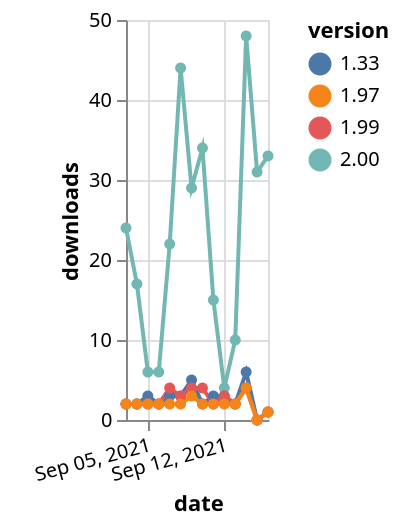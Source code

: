 {"$schema": "https://vega.github.io/schema/vega-lite/v5.json", "description": "A simple bar chart with embedded data.", "data": {"values": [{"date": "2021-09-03", "total": 28700, "delta": 24, "version": "2.00"}, {"date": "2021-09-04", "total": 28717, "delta": 17, "version": "2.00"}, {"date": "2021-09-05", "total": 28723, "delta": 6, "version": "2.00"}, {"date": "2021-09-06", "total": 28729, "delta": 6, "version": "2.00"}, {"date": "2021-09-07", "total": 28751, "delta": 22, "version": "2.00"}, {"date": "2021-09-08", "total": 28795, "delta": 44, "version": "2.00"}, {"date": "2021-09-09", "total": 28824, "delta": 29, "version": "2.00"}, {"date": "2021-09-10", "total": 28858, "delta": 34, "version": "2.00"}, {"date": "2021-09-11", "total": 28873, "delta": 15, "version": "2.00"}, {"date": "2021-09-12", "total": 28877, "delta": 4, "version": "2.00"}, {"date": "2021-09-13", "total": 28887, "delta": 10, "version": "2.00"}, {"date": "2021-09-14", "total": 28935, "delta": 48, "version": "2.00"}, {"date": "2021-09-15", "total": 28966, "delta": 31, "version": "2.00"}, {"date": "2021-09-16", "total": 28999, "delta": 33, "version": "2.00"}, {"date": "2021-09-03", "total": 6141, "delta": 2, "version": "1.33"}, {"date": "2021-09-04", "total": 6143, "delta": 2, "version": "1.33"}, {"date": "2021-09-05", "total": 6146, "delta": 3, "version": "1.33"}, {"date": "2021-09-06", "total": 6148, "delta": 2, "version": "1.33"}, {"date": "2021-09-07", "total": 6151, "delta": 3, "version": "1.33"}, {"date": "2021-09-08", "total": 6154, "delta": 3, "version": "1.33"}, {"date": "2021-09-09", "total": 6159, "delta": 5, "version": "1.33"}, {"date": "2021-09-10", "total": 6161, "delta": 2, "version": "1.33"}, {"date": "2021-09-11", "total": 6164, "delta": 3, "version": "1.33"}, {"date": "2021-09-12", "total": 6167, "delta": 3, "version": "1.33"}, {"date": "2021-09-13", "total": 6169, "delta": 2, "version": "1.33"}, {"date": "2021-09-14", "total": 6175, "delta": 6, "version": "1.33"}, {"date": "2021-09-15", "total": 6175, "delta": 0, "version": "1.33"}, {"date": "2021-09-16", "total": 6176, "delta": 1, "version": "1.33"}, {"date": "2021-09-03", "total": 5643, "delta": 2, "version": "1.99"}, {"date": "2021-09-04", "total": 5645, "delta": 2, "version": "1.99"}, {"date": "2021-09-05", "total": 5647, "delta": 2, "version": "1.99"}, {"date": "2021-09-06", "total": 5649, "delta": 2, "version": "1.99"}, {"date": "2021-09-07", "total": 5653, "delta": 4, "version": "1.99"}, {"date": "2021-09-08", "total": 5656, "delta": 3, "version": "1.99"}, {"date": "2021-09-09", "total": 5660, "delta": 4, "version": "1.99"}, {"date": "2021-09-10", "total": 5664, "delta": 4, "version": "1.99"}, {"date": "2021-09-11", "total": 5666, "delta": 2, "version": "1.99"}, {"date": "2021-09-12", "total": 5669, "delta": 3, "version": "1.99"}, {"date": "2021-09-13", "total": 5671, "delta": 2, "version": "1.99"}, {"date": "2021-09-14", "total": 5675, "delta": 4, "version": "1.99"}, {"date": "2021-09-15", "total": 5675, "delta": 0, "version": "1.99"}, {"date": "2021-09-16", "total": 5676, "delta": 1, "version": "1.99"}, {"date": "2021-09-03", "total": 3348, "delta": 2, "version": "1.97"}, {"date": "2021-09-04", "total": 3350, "delta": 2, "version": "1.97"}, {"date": "2021-09-05", "total": 3352, "delta": 2, "version": "1.97"}, {"date": "2021-09-06", "total": 3354, "delta": 2, "version": "1.97"}, {"date": "2021-09-07", "total": 3356, "delta": 2, "version": "1.97"}, {"date": "2021-09-08", "total": 3358, "delta": 2, "version": "1.97"}, {"date": "2021-09-09", "total": 3361, "delta": 3, "version": "1.97"}, {"date": "2021-09-10", "total": 3363, "delta": 2, "version": "1.97"}, {"date": "2021-09-11", "total": 3365, "delta": 2, "version": "1.97"}, {"date": "2021-09-12", "total": 3367, "delta": 2, "version": "1.97"}, {"date": "2021-09-13", "total": 3369, "delta": 2, "version": "1.97"}, {"date": "2021-09-14", "total": 3373, "delta": 4, "version": "1.97"}, {"date": "2021-09-15", "total": 3373, "delta": 0, "version": "1.97"}, {"date": "2021-09-16", "total": 3374, "delta": 1, "version": "1.97"}]}, "width": "container", "mark": {"type": "line", "point": {"filled": true}}, "encoding": {"x": {"field": "date", "type": "temporal", "timeUnit": "yearmonthdate", "title": "date", "axis": {"labelAngle": -15}}, "y": {"field": "delta", "type": "quantitative", "title": "downloads"}, "color": {"field": "version", "type": "nominal"}, "tooltip": {"field": "delta"}}}